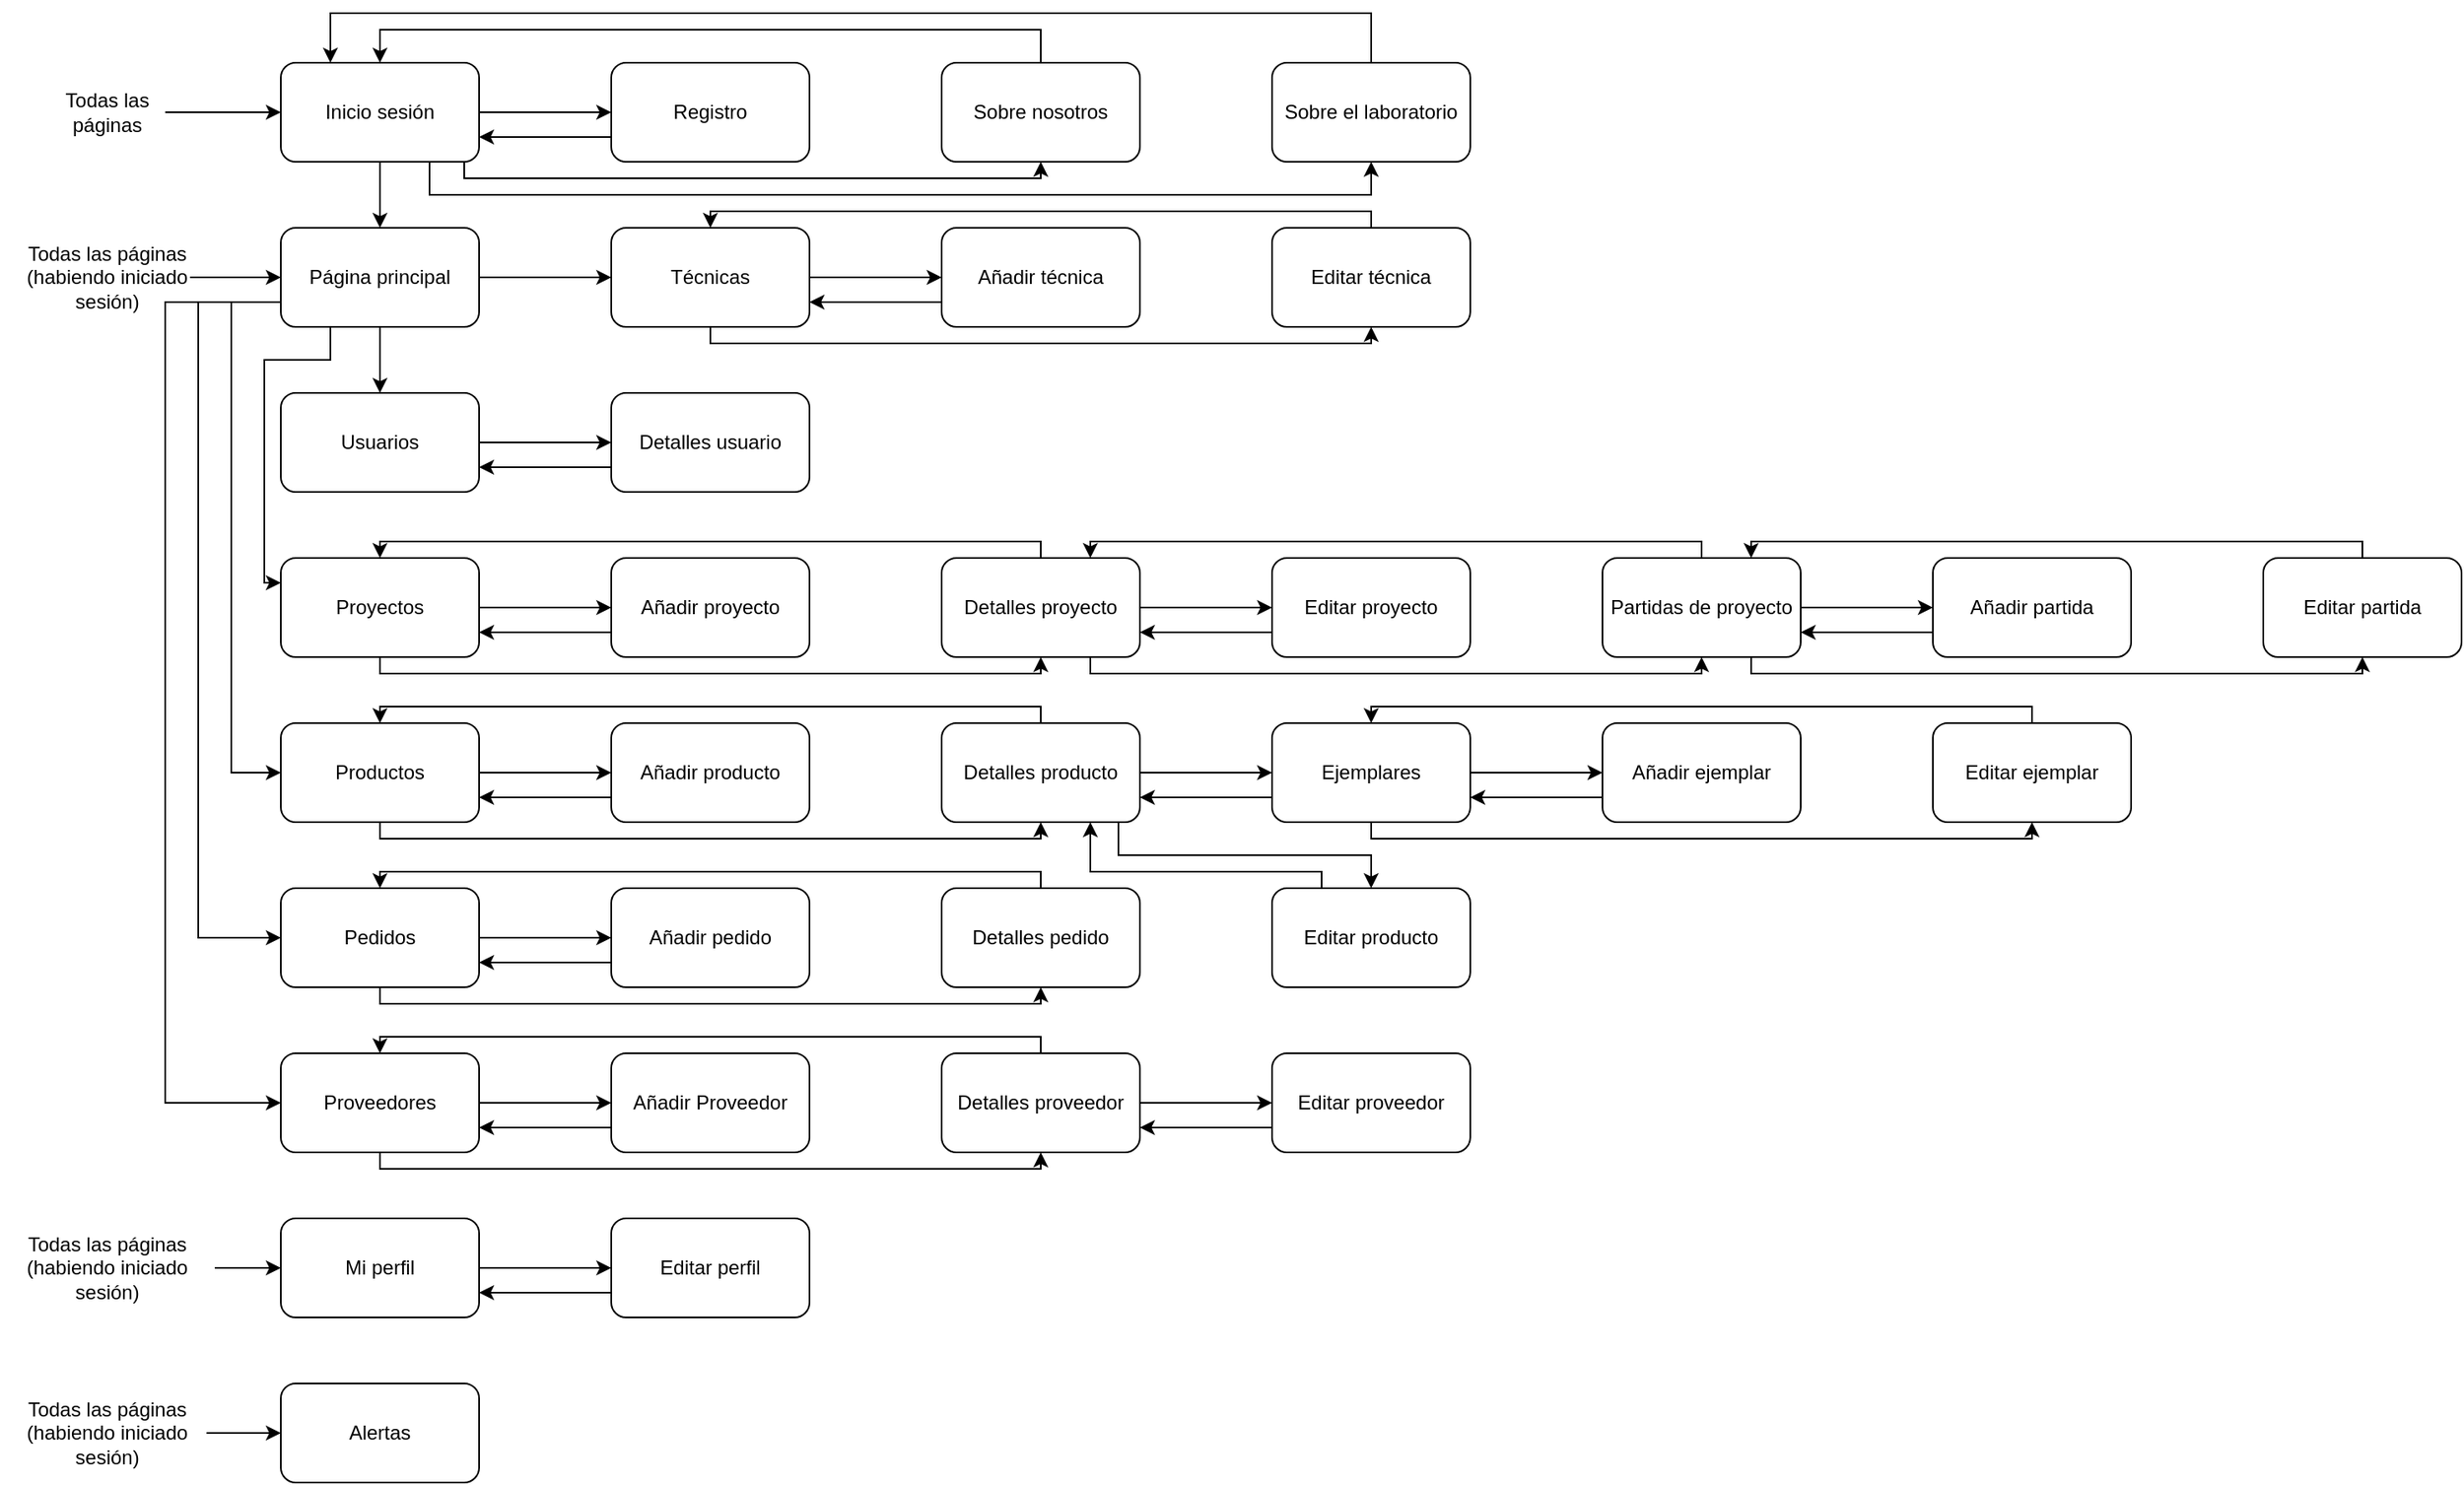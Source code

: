 <mxfile version="13.11.0" type="github">
  <diagram id="ZqiteXWSYMnH2DaOvwcG" name="Page-1">
    <mxGraphModel dx="3657" dy="1193" grid="1" gridSize="10" guides="1" tooltips="1" connect="1" arrows="1" fold="1" page="1" pageScale="1" pageWidth="1100" pageHeight="850" math="0" shadow="0">
      <root>
        <mxCell id="0" />
        <mxCell id="1" parent="0" />
        <mxCell id="tz5j9JFFTCA-K_ZaOIbP-49" style="edgeStyle=orthogonalEdgeStyle;rounded=0;orthogonalLoop=1;jettySize=auto;html=1;exitX=1;exitY=0.5;exitDx=0;exitDy=0;entryX=0;entryY=0.5;entryDx=0;entryDy=0;" edge="1" parent="1" source="tz5j9JFFTCA-K_ZaOIbP-1" target="tz5j9JFFTCA-K_ZaOIbP-11">
          <mxGeometry relative="1" as="geometry" />
        </mxCell>
        <mxCell id="tz5j9JFFTCA-K_ZaOIbP-50" style="edgeStyle=orthogonalEdgeStyle;rounded=0;orthogonalLoop=1;jettySize=auto;html=1;exitX=0.925;exitY=1;exitDx=0;exitDy=0;entryX=0.5;entryY=1;entryDx=0;entryDy=0;exitPerimeter=0;" edge="1" parent="1" source="tz5j9JFFTCA-K_ZaOIbP-1" target="tz5j9JFFTCA-K_ZaOIbP-10">
          <mxGeometry relative="1" as="geometry">
            <Array as="points">
              <mxPoint x="231" y="130" />
              <mxPoint x="580" y="130" />
            </Array>
          </mxGeometry>
        </mxCell>
        <mxCell id="tz5j9JFFTCA-K_ZaOIbP-51" style="edgeStyle=orthogonalEdgeStyle;rounded=0;orthogonalLoop=1;jettySize=auto;html=1;exitX=0.75;exitY=1;exitDx=0;exitDy=0;entryX=0.5;entryY=1;entryDx=0;entryDy=0;" edge="1" parent="1" source="tz5j9JFFTCA-K_ZaOIbP-1" target="tz5j9JFFTCA-K_ZaOIbP-9">
          <mxGeometry relative="1" as="geometry" />
        </mxCell>
        <mxCell id="tz5j9JFFTCA-K_ZaOIbP-57" style="edgeStyle=orthogonalEdgeStyle;rounded=0;orthogonalLoop=1;jettySize=auto;html=1;exitX=0.5;exitY=1;exitDx=0;exitDy=0;entryX=0.5;entryY=0;entryDx=0;entryDy=0;" edge="1" parent="1" source="tz5j9JFFTCA-K_ZaOIbP-1" target="tz5j9JFFTCA-K_ZaOIbP-7">
          <mxGeometry relative="1" as="geometry" />
        </mxCell>
        <mxCell id="tz5j9JFFTCA-K_ZaOIbP-1" value="Inicio sesión" style="rounded=1;whiteSpace=wrap;html=1;" vertex="1" parent="1">
          <mxGeometry x="120" y="60" width="120" height="60" as="geometry" />
        </mxCell>
        <mxCell id="tz5j9JFFTCA-K_ZaOIbP-77" style="edgeStyle=orthogonalEdgeStyle;rounded=0;orthogonalLoop=1;jettySize=auto;html=1;exitX=1;exitY=0.5;exitDx=0;exitDy=0;entryX=0;entryY=0.5;entryDx=0;entryDy=0;" edge="1" parent="1" source="tz5j9JFFTCA-K_ZaOIbP-2" target="tz5j9JFFTCA-K_ZaOIbP-34">
          <mxGeometry relative="1" as="geometry" />
        </mxCell>
        <mxCell id="tz5j9JFFTCA-K_ZaOIbP-81" style="edgeStyle=orthogonalEdgeStyle;rounded=0;orthogonalLoop=1;jettySize=auto;html=1;exitX=0.5;exitY=1;exitDx=0;exitDy=0;entryX=0.5;entryY=1;entryDx=0;entryDy=0;" edge="1" parent="1" source="tz5j9JFFTCA-K_ZaOIbP-2" target="tz5j9JFFTCA-K_ZaOIbP-35">
          <mxGeometry relative="1" as="geometry">
            <Array as="points">
              <mxPoint x="180" y="730" />
              <mxPoint x="580" y="730" />
            </Array>
          </mxGeometry>
        </mxCell>
        <mxCell id="tz5j9JFFTCA-K_ZaOIbP-2" value="Proveedores" style="rounded=1;whiteSpace=wrap;html=1;" vertex="1" parent="1">
          <mxGeometry x="120" y="660" width="120" height="60" as="geometry" />
        </mxCell>
        <mxCell id="tz5j9JFFTCA-K_ZaOIbP-86" style="edgeStyle=orthogonalEdgeStyle;rounded=0;orthogonalLoop=1;jettySize=auto;html=1;exitX=1;exitY=0.5;exitDx=0;exitDy=0;entryX=0;entryY=0.5;entryDx=0;entryDy=0;" edge="1" parent="1" source="tz5j9JFFTCA-K_ZaOIbP-3" target="tz5j9JFFTCA-K_ZaOIbP-31">
          <mxGeometry relative="1" as="geometry" />
        </mxCell>
        <mxCell id="tz5j9JFFTCA-K_ZaOIbP-88" style="edgeStyle=orthogonalEdgeStyle;rounded=0;orthogonalLoop=1;jettySize=auto;html=1;exitX=0.5;exitY=1;exitDx=0;exitDy=0;entryX=0.5;entryY=1;entryDx=0;entryDy=0;" edge="1" parent="1" source="tz5j9JFFTCA-K_ZaOIbP-3" target="tz5j9JFFTCA-K_ZaOIbP-32">
          <mxGeometry relative="1" as="geometry">
            <Array as="points">
              <mxPoint x="180" y="630" />
              <mxPoint x="580" y="630" />
            </Array>
          </mxGeometry>
        </mxCell>
        <mxCell id="tz5j9JFFTCA-K_ZaOIbP-3" value="Pedidos" style="rounded=1;whiteSpace=wrap;html=1;" vertex="1" parent="1">
          <mxGeometry x="120" y="560" width="120" height="60" as="geometry" />
        </mxCell>
        <mxCell id="tz5j9JFFTCA-K_ZaOIbP-90" style="edgeStyle=orthogonalEdgeStyle;rounded=0;orthogonalLoop=1;jettySize=auto;html=1;exitX=1;exitY=0.5;exitDx=0;exitDy=0;" edge="1" parent="1" source="tz5j9JFFTCA-K_ZaOIbP-4" target="tz5j9JFFTCA-K_ZaOIbP-30">
          <mxGeometry relative="1" as="geometry" />
        </mxCell>
        <mxCell id="tz5j9JFFTCA-K_ZaOIbP-92" style="edgeStyle=orthogonalEdgeStyle;rounded=0;orthogonalLoop=1;jettySize=auto;html=1;exitX=0.5;exitY=1;exitDx=0;exitDy=0;entryX=0.5;entryY=1;entryDx=0;entryDy=0;" edge="1" parent="1" source="tz5j9JFFTCA-K_ZaOIbP-4" target="tz5j9JFFTCA-K_ZaOIbP-29">
          <mxGeometry relative="1" as="geometry">
            <Array as="points">
              <mxPoint x="180" y="530" />
              <mxPoint x="580" y="530" />
            </Array>
          </mxGeometry>
        </mxCell>
        <mxCell id="tz5j9JFFTCA-K_ZaOIbP-4" value="Productos" style="rounded=1;whiteSpace=wrap;html=1;" vertex="1" parent="1">
          <mxGeometry x="120" y="460" width="120" height="60" as="geometry" />
        </mxCell>
        <mxCell id="tz5j9JFFTCA-K_ZaOIbP-103" style="edgeStyle=orthogonalEdgeStyle;rounded=0;orthogonalLoop=1;jettySize=auto;html=1;exitX=1;exitY=0.5;exitDx=0;exitDy=0;" edge="1" parent="1" source="tz5j9JFFTCA-K_ZaOIbP-5" target="tz5j9JFFTCA-K_ZaOIbP-18">
          <mxGeometry relative="1" as="geometry" />
        </mxCell>
        <mxCell id="tz5j9JFFTCA-K_ZaOIbP-105" style="edgeStyle=orthogonalEdgeStyle;rounded=0;orthogonalLoop=1;jettySize=auto;html=1;exitX=0.5;exitY=1;exitDx=0;exitDy=0;entryX=0.5;entryY=1;entryDx=0;entryDy=0;" edge="1" parent="1" source="tz5j9JFFTCA-K_ZaOIbP-5" target="tz5j9JFFTCA-K_ZaOIbP-21">
          <mxGeometry relative="1" as="geometry">
            <Array as="points">
              <mxPoint x="180" y="430" />
              <mxPoint x="580" y="430" />
            </Array>
          </mxGeometry>
        </mxCell>
        <mxCell id="tz5j9JFFTCA-K_ZaOIbP-5" value="Proyectos" style="rounded=1;whiteSpace=wrap;html=1;" vertex="1" parent="1">
          <mxGeometry x="120" y="360" width="120" height="60" as="geometry" />
        </mxCell>
        <mxCell id="tz5j9JFFTCA-K_ZaOIbP-62" style="edgeStyle=orthogonalEdgeStyle;rounded=0;orthogonalLoop=1;jettySize=auto;html=1;entryX=0;entryY=0.5;entryDx=0;entryDy=0;" edge="1" parent="1" source="tz5j9JFFTCA-K_ZaOIbP-63" target="tz5j9JFFTCA-K_ZaOIbP-7">
          <mxGeometry relative="1" as="geometry">
            <mxPoint x="50" y="190" as="sourcePoint" />
          </mxGeometry>
        </mxCell>
        <mxCell id="tz5j9JFFTCA-K_ZaOIbP-119" style="edgeStyle=orthogonalEdgeStyle;rounded=0;orthogonalLoop=1;jettySize=auto;html=1;exitX=1;exitY=0.5;exitDx=0;exitDy=0;" edge="1" parent="1" source="tz5j9JFFTCA-K_ZaOIbP-6" target="tz5j9JFFTCA-K_ZaOIbP-17">
          <mxGeometry relative="1" as="geometry" />
        </mxCell>
        <mxCell id="tz5j9JFFTCA-K_ZaOIbP-6" value="Usuarios" style="rounded=1;whiteSpace=wrap;html=1;" vertex="1" parent="1">
          <mxGeometry x="120" y="260" width="120" height="60" as="geometry" />
        </mxCell>
        <mxCell id="tz5j9JFFTCA-K_ZaOIbP-58" style="edgeStyle=orthogonalEdgeStyle;rounded=0;orthogonalLoop=1;jettySize=auto;html=1;exitX=1;exitY=0.5;exitDx=0;exitDy=0;entryX=0;entryY=0.5;entryDx=0;entryDy=0;" edge="1" parent="1" source="tz5j9JFFTCA-K_ZaOIbP-7" target="tz5j9JFFTCA-K_ZaOIbP-55">
          <mxGeometry relative="1" as="geometry" />
        </mxCell>
        <mxCell id="tz5j9JFFTCA-K_ZaOIbP-66" style="edgeStyle=orthogonalEdgeStyle;rounded=0;orthogonalLoop=1;jettySize=auto;html=1;exitX=0.5;exitY=1;exitDx=0;exitDy=0;entryX=0.5;entryY=0;entryDx=0;entryDy=0;" edge="1" parent="1" source="tz5j9JFFTCA-K_ZaOIbP-7" target="tz5j9JFFTCA-K_ZaOIbP-6">
          <mxGeometry relative="1" as="geometry" />
        </mxCell>
        <mxCell id="tz5j9JFFTCA-K_ZaOIbP-67" style="edgeStyle=orthogonalEdgeStyle;rounded=0;orthogonalLoop=1;jettySize=auto;html=1;exitX=0.25;exitY=1;exitDx=0;exitDy=0;entryX=0;entryY=0.25;entryDx=0;entryDy=0;" edge="1" parent="1" source="tz5j9JFFTCA-K_ZaOIbP-7" target="tz5j9JFFTCA-K_ZaOIbP-5">
          <mxGeometry relative="1" as="geometry">
            <Array as="points">
              <mxPoint x="150" y="240" />
              <mxPoint x="110" y="240" />
              <mxPoint x="110" y="375" />
            </Array>
          </mxGeometry>
        </mxCell>
        <mxCell id="tz5j9JFFTCA-K_ZaOIbP-68" style="edgeStyle=orthogonalEdgeStyle;rounded=0;orthogonalLoop=1;jettySize=auto;html=1;exitX=0;exitY=0.75;exitDx=0;exitDy=0;" edge="1" parent="1" source="tz5j9JFFTCA-K_ZaOIbP-7">
          <mxGeometry relative="1" as="geometry">
            <mxPoint x="120" y="490" as="targetPoint" />
            <Array as="points">
              <mxPoint x="90" y="205" />
              <mxPoint x="90" y="490" />
            </Array>
          </mxGeometry>
        </mxCell>
        <mxCell id="tz5j9JFFTCA-K_ZaOIbP-69" style="edgeStyle=orthogonalEdgeStyle;rounded=0;orthogonalLoop=1;jettySize=auto;html=1;exitX=0;exitY=0.75;exitDx=0;exitDy=0;entryX=0;entryY=0.5;entryDx=0;entryDy=0;" edge="1" parent="1" source="tz5j9JFFTCA-K_ZaOIbP-7" target="tz5j9JFFTCA-K_ZaOIbP-3">
          <mxGeometry relative="1" as="geometry">
            <Array as="points">
              <mxPoint x="70" y="205" />
              <mxPoint x="70" y="590" />
            </Array>
          </mxGeometry>
        </mxCell>
        <mxCell id="tz5j9JFFTCA-K_ZaOIbP-70" style="edgeStyle=orthogonalEdgeStyle;rounded=0;orthogonalLoop=1;jettySize=auto;html=1;exitX=0;exitY=0.75;exitDx=0;exitDy=0;entryX=0;entryY=0.5;entryDx=0;entryDy=0;" edge="1" parent="1" source="tz5j9JFFTCA-K_ZaOIbP-7" target="tz5j9JFFTCA-K_ZaOIbP-2">
          <mxGeometry relative="1" as="geometry">
            <mxPoint x="60" y="700" as="targetPoint" />
            <Array as="points">
              <mxPoint x="50" y="205" />
              <mxPoint x="50" y="690" />
            </Array>
          </mxGeometry>
        </mxCell>
        <mxCell id="tz5j9JFFTCA-K_ZaOIbP-7" value="&lt;div&gt;Página principal&lt;/div&gt;" style="rounded=1;whiteSpace=wrap;html=1;" vertex="1" parent="1">
          <mxGeometry x="120" y="160" width="120" height="60" as="geometry" />
        </mxCell>
        <mxCell id="tz5j9JFFTCA-K_ZaOIbP-54" style="edgeStyle=orthogonalEdgeStyle;rounded=0;orthogonalLoop=1;jettySize=auto;html=1;exitX=0.5;exitY=0;exitDx=0;exitDy=0;entryX=0.25;entryY=0;entryDx=0;entryDy=0;" edge="1" parent="1" source="tz5j9JFFTCA-K_ZaOIbP-9" target="tz5j9JFFTCA-K_ZaOIbP-1">
          <mxGeometry relative="1" as="geometry">
            <Array as="points">
              <mxPoint x="780" y="30" />
              <mxPoint x="150" y="30" />
            </Array>
          </mxGeometry>
        </mxCell>
        <mxCell id="tz5j9JFFTCA-K_ZaOIbP-9" value="Sobre el laboratorio " style="rounded=1;whiteSpace=wrap;html=1;" vertex="1" parent="1">
          <mxGeometry x="720" y="60" width="120" height="60" as="geometry" />
        </mxCell>
        <mxCell id="tz5j9JFFTCA-K_ZaOIbP-53" style="edgeStyle=orthogonalEdgeStyle;rounded=0;orthogonalLoop=1;jettySize=auto;html=1;exitX=0.5;exitY=0;exitDx=0;exitDy=0;entryX=0.5;entryY=0;entryDx=0;entryDy=0;" edge="1" parent="1" source="tz5j9JFFTCA-K_ZaOIbP-10" target="tz5j9JFFTCA-K_ZaOIbP-1">
          <mxGeometry relative="1" as="geometry">
            <Array as="points">
              <mxPoint x="580" y="40" />
              <mxPoint x="180" y="40" />
            </Array>
          </mxGeometry>
        </mxCell>
        <mxCell id="tz5j9JFFTCA-K_ZaOIbP-10" value="Sobre nosotros" style="rounded=1;whiteSpace=wrap;html=1;" vertex="1" parent="1">
          <mxGeometry x="520" y="60" width="120" height="60" as="geometry" />
        </mxCell>
        <mxCell id="tz5j9JFFTCA-K_ZaOIbP-52" style="edgeStyle=orthogonalEdgeStyle;rounded=0;orthogonalLoop=1;jettySize=auto;html=1;exitX=0;exitY=0.75;exitDx=0;exitDy=0;entryX=1;entryY=0.75;entryDx=0;entryDy=0;" edge="1" parent="1" source="tz5j9JFFTCA-K_ZaOIbP-11" target="tz5j9JFFTCA-K_ZaOIbP-1">
          <mxGeometry relative="1" as="geometry" />
        </mxCell>
        <mxCell id="tz5j9JFFTCA-K_ZaOIbP-11" value="Registro" style="rounded=1;whiteSpace=wrap;html=1;" vertex="1" parent="1">
          <mxGeometry x="320" y="60" width="120" height="60" as="geometry" />
        </mxCell>
        <mxCell id="tz5j9JFFTCA-K_ZaOIbP-15" value="Alertas" style="rounded=1;whiteSpace=wrap;html=1;" vertex="1" parent="1">
          <mxGeometry x="120" y="860" width="120" height="60" as="geometry" />
        </mxCell>
        <mxCell id="tz5j9JFFTCA-K_ZaOIbP-75" style="edgeStyle=orthogonalEdgeStyle;rounded=0;orthogonalLoop=1;jettySize=auto;html=1;exitX=1;exitY=0.5;exitDx=0;exitDy=0;" edge="1" parent="1" source="tz5j9JFFTCA-K_ZaOIbP-16" target="tz5j9JFFTCA-K_ZaOIbP-38">
          <mxGeometry relative="1" as="geometry" />
        </mxCell>
        <mxCell id="tz5j9JFFTCA-K_ZaOIbP-16" value="Mi perfil" style="rounded=1;whiteSpace=wrap;html=1;" vertex="1" parent="1">
          <mxGeometry x="120" y="760" width="120" height="60" as="geometry" />
        </mxCell>
        <mxCell id="tz5j9JFFTCA-K_ZaOIbP-120" style="edgeStyle=orthogonalEdgeStyle;rounded=0;orthogonalLoop=1;jettySize=auto;html=1;exitX=0;exitY=0.75;exitDx=0;exitDy=0;entryX=1;entryY=0.75;entryDx=0;entryDy=0;" edge="1" parent="1" source="tz5j9JFFTCA-K_ZaOIbP-17" target="tz5j9JFFTCA-K_ZaOIbP-6">
          <mxGeometry relative="1" as="geometry" />
        </mxCell>
        <mxCell id="tz5j9JFFTCA-K_ZaOIbP-17" value="Detalles usuario" style="rounded=1;whiteSpace=wrap;html=1;" vertex="1" parent="1">
          <mxGeometry x="320" y="260" width="120" height="60" as="geometry" />
        </mxCell>
        <mxCell id="tz5j9JFFTCA-K_ZaOIbP-104" style="edgeStyle=orthogonalEdgeStyle;rounded=0;orthogonalLoop=1;jettySize=auto;html=1;exitX=0;exitY=0.75;exitDx=0;exitDy=0;entryX=1;entryY=0.75;entryDx=0;entryDy=0;" edge="1" parent="1" source="tz5j9JFFTCA-K_ZaOIbP-18" target="tz5j9JFFTCA-K_ZaOIbP-5">
          <mxGeometry relative="1" as="geometry" />
        </mxCell>
        <mxCell id="tz5j9JFFTCA-K_ZaOIbP-18" value="Añadir proyecto" style="rounded=1;whiteSpace=wrap;html=1;" vertex="1" parent="1">
          <mxGeometry x="320" y="360" width="120" height="60" as="geometry" />
        </mxCell>
        <mxCell id="tz5j9JFFTCA-K_ZaOIbP-80" style="edgeStyle=orthogonalEdgeStyle;rounded=0;orthogonalLoop=1;jettySize=auto;html=1;exitX=0.5;exitY=0;exitDx=0;exitDy=0;entryX=0.5;entryY=0;entryDx=0;entryDy=0;" edge="1" parent="1" source="tz5j9JFFTCA-K_ZaOIbP-19" target="tz5j9JFFTCA-K_ZaOIbP-55">
          <mxGeometry relative="1" as="geometry">
            <Array as="points">
              <mxPoint x="780" y="150" />
              <mxPoint x="380" y="150" />
            </Array>
          </mxGeometry>
        </mxCell>
        <mxCell id="tz5j9JFFTCA-K_ZaOIbP-19" value="Editar técnica" style="rounded=1;whiteSpace=wrap;html=1;" vertex="1" parent="1">
          <mxGeometry x="720" y="160" width="120" height="60" as="geometry" />
        </mxCell>
        <mxCell id="tz5j9JFFTCA-K_ZaOIbP-106" style="edgeStyle=orthogonalEdgeStyle;rounded=0;orthogonalLoop=1;jettySize=auto;html=1;exitX=0.5;exitY=0;exitDx=0;exitDy=0;entryX=0.5;entryY=0;entryDx=0;entryDy=0;" edge="1" parent="1" source="tz5j9JFFTCA-K_ZaOIbP-21" target="tz5j9JFFTCA-K_ZaOIbP-5">
          <mxGeometry relative="1" as="geometry">
            <Array as="points">
              <mxPoint x="580" y="350" />
              <mxPoint x="180" y="350" />
            </Array>
          </mxGeometry>
        </mxCell>
        <mxCell id="tz5j9JFFTCA-K_ZaOIbP-109" style="edgeStyle=orthogonalEdgeStyle;rounded=0;orthogonalLoop=1;jettySize=auto;html=1;exitX=1;exitY=0.5;exitDx=0;exitDy=0;entryX=0;entryY=0.5;entryDx=0;entryDy=0;" edge="1" parent="1" source="tz5j9JFFTCA-K_ZaOIbP-21" target="tz5j9JFFTCA-K_ZaOIbP-107">
          <mxGeometry relative="1" as="geometry" />
        </mxCell>
        <mxCell id="tz5j9JFFTCA-K_ZaOIbP-111" style="edgeStyle=orthogonalEdgeStyle;rounded=0;orthogonalLoop=1;jettySize=auto;html=1;exitX=0.75;exitY=1;exitDx=0;exitDy=0;entryX=0.5;entryY=1;entryDx=0;entryDy=0;" edge="1" parent="1" source="tz5j9JFFTCA-K_ZaOIbP-21" target="tz5j9JFFTCA-K_ZaOIbP-108">
          <mxGeometry relative="1" as="geometry">
            <Array as="points">
              <mxPoint x="610" y="430" />
              <mxPoint x="980" y="430" />
            </Array>
          </mxGeometry>
        </mxCell>
        <mxCell id="tz5j9JFFTCA-K_ZaOIbP-21" value="Detalles proyecto" style="rounded=1;whiteSpace=wrap;html=1;" vertex="1" parent="1">
          <mxGeometry x="520" y="360" width="120" height="60" as="geometry" />
        </mxCell>
        <mxCell id="tz5j9JFFTCA-K_ZaOIbP-102" style="edgeStyle=orthogonalEdgeStyle;rounded=0;orthogonalLoop=1;jettySize=auto;html=1;exitX=0.5;exitY=0;exitDx=0;exitDy=0;entryX=0.5;entryY=0;entryDx=0;entryDy=0;" edge="1" parent="1" source="tz5j9JFFTCA-K_ZaOIbP-25" target="tz5j9JFFTCA-K_ZaOIbP-28">
          <mxGeometry relative="1" as="geometry">
            <Array as="points">
              <mxPoint x="1180" y="450" />
              <mxPoint x="780" y="450" />
            </Array>
          </mxGeometry>
        </mxCell>
        <mxCell id="tz5j9JFFTCA-K_ZaOIbP-25" value="Editar ejemplar" style="rounded=1;whiteSpace=wrap;html=1;" vertex="1" parent="1">
          <mxGeometry x="1120" y="460" width="120" height="60" as="geometry" />
        </mxCell>
        <mxCell id="tz5j9JFFTCA-K_ZaOIbP-100" style="edgeStyle=orthogonalEdgeStyle;rounded=0;orthogonalLoop=1;jettySize=auto;html=1;exitX=0.25;exitY=0;exitDx=0;exitDy=0;entryX=0.75;entryY=1;entryDx=0;entryDy=0;" edge="1" parent="1" source="tz5j9JFFTCA-K_ZaOIbP-26" target="tz5j9JFFTCA-K_ZaOIbP-29">
          <mxGeometry relative="1" as="geometry">
            <Array as="points">
              <mxPoint x="750" y="550" />
              <mxPoint x="610" y="550" />
            </Array>
          </mxGeometry>
        </mxCell>
        <mxCell id="tz5j9JFFTCA-K_ZaOIbP-26" value="Editar producto" style="rounded=1;whiteSpace=wrap;html=1;" vertex="1" parent="1">
          <mxGeometry x="720" y="560" width="120" height="60" as="geometry" />
        </mxCell>
        <mxCell id="tz5j9JFFTCA-K_ZaOIbP-98" style="edgeStyle=orthogonalEdgeStyle;rounded=0;orthogonalLoop=1;jettySize=auto;html=1;exitX=0;exitY=0.75;exitDx=0;exitDy=0;entryX=1;entryY=0.75;entryDx=0;entryDy=0;" edge="1" parent="1" source="tz5j9JFFTCA-K_ZaOIbP-27" target="tz5j9JFFTCA-K_ZaOIbP-28">
          <mxGeometry relative="1" as="geometry" />
        </mxCell>
        <mxCell id="tz5j9JFFTCA-K_ZaOIbP-27" value="Añadir ejemplar" style="rounded=1;whiteSpace=wrap;html=1;" vertex="1" parent="1">
          <mxGeometry x="920" y="460" width="120" height="60" as="geometry" />
        </mxCell>
        <mxCell id="tz5j9JFFTCA-K_ZaOIbP-96" style="edgeStyle=orthogonalEdgeStyle;rounded=0;orthogonalLoop=1;jettySize=auto;html=1;exitX=0;exitY=0.75;exitDx=0;exitDy=0;entryX=1;entryY=0.75;entryDx=0;entryDy=0;" edge="1" parent="1" source="tz5j9JFFTCA-K_ZaOIbP-28" target="tz5j9JFFTCA-K_ZaOIbP-29">
          <mxGeometry relative="1" as="geometry" />
        </mxCell>
        <mxCell id="tz5j9JFFTCA-K_ZaOIbP-97" style="edgeStyle=orthogonalEdgeStyle;rounded=0;orthogonalLoop=1;jettySize=auto;html=1;exitX=1;exitY=0.5;exitDx=0;exitDy=0;entryX=0;entryY=0.5;entryDx=0;entryDy=0;" edge="1" parent="1" source="tz5j9JFFTCA-K_ZaOIbP-28" target="tz5j9JFFTCA-K_ZaOIbP-27">
          <mxGeometry relative="1" as="geometry" />
        </mxCell>
        <mxCell id="tz5j9JFFTCA-K_ZaOIbP-101" style="edgeStyle=orthogonalEdgeStyle;rounded=0;orthogonalLoop=1;jettySize=auto;html=1;exitX=0.5;exitY=1;exitDx=0;exitDy=0;entryX=0.5;entryY=1;entryDx=0;entryDy=0;" edge="1" parent="1" source="tz5j9JFFTCA-K_ZaOIbP-28" target="tz5j9JFFTCA-K_ZaOIbP-25">
          <mxGeometry relative="1" as="geometry">
            <Array as="points">
              <mxPoint x="780" y="530" />
              <mxPoint x="1180" y="530" />
            </Array>
          </mxGeometry>
        </mxCell>
        <mxCell id="tz5j9JFFTCA-K_ZaOIbP-28" value="Ejemplares" style="rounded=1;whiteSpace=wrap;html=1;" vertex="1" parent="1">
          <mxGeometry x="720" y="460" width="120" height="60" as="geometry" />
        </mxCell>
        <mxCell id="tz5j9JFFTCA-K_ZaOIbP-93" style="edgeStyle=orthogonalEdgeStyle;rounded=0;orthogonalLoop=1;jettySize=auto;html=1;exitX=0.5;exitY=0;exitDx=0;exitDy=0;entryX=0.5;entryY=0;entryDx=0;entryDy=0;" edge="1" parent="1" source="tz5j9JFFTCA-K_ZaOIbP-29" target="tz5j9JFFTCA-K_ZaOIbP-4">
          <mxGeometry relative="1" as="geometry">
            <Array as="points">
              <mxPoint x="580" y="450" />
              <mxPoint x="180" y="450" />
            </Array>
          </mxGeometry>
        </mxCell>
        <mxCell id="tz5j9JFFTCA-K_ZaOIbP-95" style="edgeStyle=orthogonalEdgeStyle;rounded=0;orthogonalLoop=1;jettySize=auto;html=1;exitX=1;exitY=0.5;exitDx=0;exitDy=0;entryX=0;entryY=0.5;entryDx=0;entryDy=0;" edge="1" parent="1" source="tz5j9JFFTCA-K_ZaOIbP-29" target="tz5j9JFFTCA-K_ZaOIbP-28">
          <mxGeometry relative="1" as="geometry" />
        </mxCell>
        <mxCell id="tz5j9JFFTCA-K_ZaOIbP-99" style="edgeStyle=orthogonalEdgeStyle;rounded=0;orthogonalLoop=1;jettySize=auto;html=1;entryX=0.5;entryY=0;entryDx=0;entryDy=0;" edge="1" parent="1" target="tz5j9JFFTCA-K_ZaOIbP-26">
          <mxGeometry relative="1" as="geometry">
            <mxPoint x="620" y="520" as="sourcePoint" />
            <Array as="points">
              <mxPoint x="627" y="540" />
              <mxPoint x="780" y="540" />
            </Array>
          </mxGeometry>
        </mxCell>
        <mxCell id="tz5j9JFFTCA-K_ZaOIbP-29" value="Detalles producto" style="rounded=1;whiteSpace=wrap;html=1;" vertex="1" parent="1">
          <mxGeometry x="520" y="460" width="120" height="60" as="geometry" />
        </mxCell>
        <mxCell id="tz5j9JFFTCA-K_ZaOIbP-91" style="edgeStyle=orthogonalEdgeStyle;rounded=0;orthogonalLoop=1;jettySize=auto;html=1;exitX=0;exitY=0.75;exitDx=0;exitDy=0;entryX=1;entryY=0.75;entryDx=0;entryDy=0;" edge="1" parent="1" source="tz5j9JFFTCA-K_ZaOIbP-30" target="tz5j9JFFTCA-K_ZaOIbP-4">
          <mxGeometry relative="1" as="geometry" />
        </mxCell>
        <mxCell id="tz5j9JFFTCA-K_ZaOIbP-30" value="Añadir producto" style="rounded=1;whiteSpace=wrap;html=1;" vertex="1" parent="1">
          <mxGeometry x="320" y="460" width="120" height="60" as="geometry" />
        </mxCell>
        <mxCell id="tz5j9JFFTCA-K_ZaOIbP-87" style="edgeStyle=orthogonalEdgeStyle;rounded=0;orthogonalLoop=1;jettySize=auto;html=1;exitX=0;exitY=0.75;exitDx=0;exitDy=0;entryX=1;entryY=0.75;entryDx=0;entryDy=0;" edge="1" parent="1" source="tz5j9JFFTCA-K_ZaOIbP-31" target="tz5j9JFFTCA-K_ZaOIbP-3">
          <mxGeometry relative="1" as="geometry" />
        </mxCell>
        <mxCell id="tz5j9JFFTCA-K_ZaOIbP-31" value="Añadir pedido" style="rounded=1;whiteSpace=wrap;html=1;" vertex="1" parent="1">
          <mxGeometry x="320" y="560" width="120" height="60" as="geometry" />
        </mxCell>
        <mxCell id="tz5j9JFFTCA-K_ZaOIbP-89" style="edgeStyle=orthogonalEdgeStyle;rounded=0;orthogonalLoop=1;jettySize=auto;html=1;exitX=0.5;exitY=0;exitDx=0;exitDy=0;entryX=0.5;entryY=0;entryDx=0;entryDy=0;" edge="1" parent="1" source="tz5j9JFFTCA-K_ZaOIbP-32" target="tz5j9JFFTCA-K_ZaOIbP-3">
          <mxGeometry relative="1" as="geometry">
            <Array as="points">
              <mxPoint x="580" y="550" />
              <mxPoint x="180" y="550" />
            </Array>
          </mxGeometry>
        </mxCell>
        <mxCell id="tz5j9JFFTCA-K_ZaOIbP-32" value="Detalles pedido" style="rounded=1;whiteSpace=wrap;html=1;" vertex="1" parent="1">
          <mxGeometry x="520" y="560" width="120" height="60" as="geometry" />
        </mxCell>
        <mxCell id="tz5j9JFFTCA-K_ZaOIbP-78" style="edgeStyle=orthogonalEdgeStyle;rounded=0;orthogonalLoop=1;jettySize=auto;html=1;exitX=0;exitY=0.75;exitDx=0;exitDy=0;entryX=1;entryY=0.75;entryDx=0;entryDy=0;" edge="1" parent="1" source="tz5j9JFFTCA-K_ZaOIbP-34" target="tz5j9JFFTCA-K_ZaOIbP-2">
          <mxGeometry relative="1" as="geometry" />
        </mxCell>
        <mxCell id="tz5j9JFFTCA-K_ZaOIbP-34" value="Añadir Proveedor" style="rounded=1;whiteSpace=wrap;html=1;" vertex="1" parent="1">
          <mxGeometry x="320" y="660" width="120" height="60" as="geometry" />
        </mxCell>
        <mxCell id="tz5j9JFFTCA-K_ZaOIbP-82" style="edgeStyle=orthogonalEdgeStyle;rounded=0;orthogonalLoop=1;jettySize=auto;html=1;exitX=0.5;exitY=0;exitDx=0;exitDy=0;entryX=0.5;entryY=0;entryDx=0;entryDy=0;" edge="1" parent="1" source="tz5j9JFFTCA-K_ZaOIbP-35" target="tz5j9JFFTCA-K_ZaOIbP-2">
          <mxGeometry relative="1" as="geometry">
            <Array as="points">
              <mxPoint x="580" y="650" />
              <mxPoint x="180" y="650" />
            </Array>
          </mxGeometry>
        </mxCell>
        <mxCell id="tz5j9JFFTCA-K_ZaOIbP-84" style="edgeStyle=orthogonalEdgeStyle;rounded=0;orthogonalLoop=1;jettySize=auto;html=1;exitX=1;exitY=0.5;exitDx=0;exitDy=0;entryX=0;entryY=0.5;entryDx=0;entryDy=0;" edge="1" parent="1" source="tz5j9JFFTCA-K_ZaOIbP-35" target="tz5j9JFFTCA-K_ZaOIbP-36">
          <mxGeometry relative="1" as="geometry" />
        </mxCell>
        <mxCell id="tz5j9JFFTCA-K_ZaOIbP-35" value="Detalles proveedor" style="rounded=1;whiteSpace=wrap;html=1;" vertex="1" parent="1">
          <mxGeometry x="520" y="660" width="120" height="60" as="geometry" />
        </mxCell>
        <mxCell id="tz5j9JFFTCA-K_ZaOIbP-85" style="edgeStyle=orthogonalEdgeStyle;rounded=0;orthogonalLoop=1;jettySize=auto;html=1;exitX=0;exitY=0.75;exitDx=0;exitDy=0;entryX=1;entryY=0.75;entryDx=0;entryDy=0;" edge="1" parent="1" source="tz5j9JFFTCA-K_ZaOIbP-36" target="tz5j9JFFTCA-K_ZaOIbP-35">
          <mxGeometry relative="1" as="geometry" />
        </mxCell>
        <mxCell id="tz5j9JFFTCA-K_ZaOIbP-36" value="Editar proveedor" style="rounded=1;whiteSpace=wrap;html=1;" vertex="1" parent="1">
          <mxGeometry x="720" y="660" width="120" height="60" as="geometry" />
        </mxCell>
        <mxCell id="tz5j9JFFTCA-K_ZaOIbP-76" style="edgeStyle=orthogonalEdgeStyle;rounded=0;orthogonalLoop=1;jettySize=auto;html=1;exitX=0;exitY=0.75;exitDx=0;exitDy=0;entryX=1;entryY=0.75;entryDx=0;entryDy=0;" edge="1" parent="1" source="tz5j9JFFTCA-K_ZaOIbP-38" target="tz5j9JFFTCA-K_ZaOIbP-16">
          <mxGeometry relative="1" as="geometry" />
        </mxCell>
        <mxCell id="tz5j9JFFTCA-K_ZaOIbP-38" value="Editar perfil" style="rounded=1;whiteSpace=wrap;html=1;" vertex="1" parent="1">
          <mxGeometry x="320" y="760" width="120" height="60" as="geometry" />
        </mxCell>
        <mxCell id="tz5j9JFFTCA-K_ZaOIbP-60" style="edgeStyle=orthogonalEdgeStyle;rounded=0;orthogonalLoop=1;jettySize=auto;html=1;exitX=1;exitY=0.5;exitDx=0;exitDy=0;entryX=0;entryY=0.5;entryDx=0;entryDy=0;" edge="1" parent="1" source="tz5j9JFFTCA-K_ZaOIbP-55" target="tz5j9JFFTCA-K_ZaOIbP-56">
          <mxGeometry relative="1" as="geometry" />
        </mxCell>
        <mxCell id="tz5j9JFFTCA-K_ZaOIbP-79" style="edgeStyle=orthogonalEdgeStyle;rounded=0;orthogonalLoop=1;jettySize=auto;html=1;exitX=0.5;exitY=1;exitDx=0;exitDy=0;entryX=0.5;entryY=1;entryDx=0;entryDy=0;" edge="1" parent="1" source="tz5j9JFFTCA-K_ZaOIbP-55" target="tz5j9JFFTCA-K_ZaOIbP-19">
          <mxGeometry relative="1" as="geometry">
            <Array as="points">
              <mxPoint x="380" y="230" />
              <mxPoint x="780" y="230" />
            </Array>
          </mxGeometry>
        </mxCell>
        <mxCell id="tz5j9JFFTCA-K_ZaOIbP-55" value="Técnicas" style="rounded=1;whiteSpace=wrap;html=1;" vertex="1" parent="1">
          <mxGeometry x="320" y="160" width="120" height="60" as="geometry" />
        </mxCell>
        <mxCell id="tz5j9JFFTCA-K_ZaOIbP-61" style="edgeStyle=orthogonalEdgeStyle;rounded=0;orthogonalLoop=1;jettySize=auto;html=1;exitX=0;exitY=0.75;exitDx=0;exitDy=0;entryX=1;entryY=0.75;entryDx=0;entryDy=0;" edge="1" parent="1" source="tz5j9JFFTCA-K_ZaOIbP-56" target="tz5j9JFFTCA-K_ZaOIbP-55">
          <mxGeometry relative="1" as="geometry" />
        </mxCell>
        <mxCell id="tz5j9JFFTCA-K_ZaOIbP-56" value="Añadir técnica" style="rounded=1;whiteSpace=wrap;html=1;" vertex="1" parent="1">
          <mxGeometry x="520" y="160" width="120" height="60" as="geometry" />
        </mxCell>
        <mxCell id="tz5j9JFFTCA-K_ZaOIbP-63" value="Todas las páginas (habiendo iniciado sesión)" style="text;html=1;strokeColor=none;fillColor=none;align=center;verticalAlign=middle;whiteSpace=wrap;rounded=0;" vertex="1" parent="1">
          <mxGeometry x="-35" y="180" width="100" height="20" as="geometry" />
        </mxCell>
        <mxCell id="tz5j9JFFTCA-K_ZaOIbP-65" style="edgeStyle=orthogonalEdgeStyle;rounded=0;orthogonalLoop=1;jettySize=auto;html=1;exitX=1;exitY=0.5;exitDx=0;exitDy=0;entryX=0;entryY=0.5;entryDx=0;entryDy=0;" edge="1" parent="1" source="tz5j9JFFTCA-K_ZaOIbP-64" target="tz5j9JFFTCA-K_ZaOIbP-1">
          <mxGeometry relative="1" as="geometry" />
        </mxCell>
        <mxCell id="tz5j9JFFTCA-K_ZaOIbP-64" value="Todas las páginas" style="text;html=1;strokeColor=none;fillColor=none;align=center;verticalAlign=middle;whiteSpace=wrap;rounded=0;" vertex="1" parent="1">
          <mxGeometry x="-20" y="80" width="70" height="20" as="geometry" />
        </mxCell>
        <mxCell id="tz5j9JFFTCA-K_ZaOIbP-72" style="edgeStyle=orthogonalEdgeStyle;rounded=0;orthogonalLoop=1;jettySize=auto;html=1;exitX=1;exitY=0.5;exitDx=0;exitDy=0;entryX=0;entryY=0.5;entryDx=0;entryDy=0;" edge="1" parent="1" source="tz5j9JFFTCA-K_ZaOIbP-71" target="tz5j9JFFTCA-K_ZaOIbP-15">
          <mxGeometry relative="1" as="geometry" />
        </mxCell>
        <mxCell id="tz5j9JFFTCA-K_ZaOIbP-71" value="Todas las páginas (habiendo iniciado sesión)" style="text;html=1;strokeColor=none;fillColor=none;align=center;verticalAlign=middle;whiteSpace=wrap;rounded=0;" vertex="1" parent="1">
          <mxGeometry x="-45" y="880" width="120" height="20" as="geometry" />
        </mxCell>
        <mxCell id="tz5j9JFFTCA-K_ZaOIbP-74" style="edgeStyle=orthogonalEdgeStyle;rounded=0;orthogonalLoop=1;jettySize=auto;html=1;exitX=1;exitY=0.5;exitDx=0;exitDy=0;entryX=0;entryY=0.5;entryDx=0;entryDy=0;" edge="1" parent="1" source="tz5j9JFFTCA-K_ZaOIbP-73" target="tz5j9JFFTCA-K_ZaOIbP-16">
          <mxGeometry relative="1" as="geometry" />
        </mxCell>
        <mxCell id="tz5j9JFFTCA-K_ZaOIbP-73" value="Todas las páginas (habiendo iniciado sesión)" style="text;html=1;strokeColor=none;fillColor=none;align=center;verticalAlign=middle;whiteSpace=wrap;rounded=0;" vertex="1" parent="1">
          <mxGeometry x="-50" y="780" width="130" height="20" as="geometry" />
        </mxCell>
        <mxCell id="tz5j9JFFTCA-K_ZaOIbP-110" style="edgeStyle=orthogonalEdgeStyle;rounded=0;orthogonalLoop=1;jettySize=auto;html=1;exitX=0;exitY=0.75;exitDx=0;exitDy=0;entryX=1;entryY=0.75;entryDx=0;entryDy=0;" edge="1" parent="1" source="tz5j9JFFTCA-K_ZaOIbP-107" target="tz5j9JFFTCA-K_ZaOIbP-21">
          <mxGeometry relative="1" as="geometry" />
        </mxCell>
        <mxCell id="tz5j9JFFTCA-K_ZaOIbP-107" value="Editar proyecto" style="rounded=1;whiteSpace=wrap;html=1;" vertex="1" parent="1">
          <mxGeometry x="720" y="360" width="120" height="60" as="geometry" />
        </mxCell>
        <mxCell id="tz5j9JFFTCA-K_ZaOIbP-112" style="edgeStyle=orthogonalEdgeStyle;rounded=0;orthogonalLoop=1;jettySize=auto;html=1;exitX=0.5;exitY=0;exitDx=0;exitDy=0;entryX=0.75;entryY=0;entryDx=0;entryDy=0;" edge="1" parent="1" source="tz5j9JFFTCA-K_ZaOIbP-108" target="tz5j9JFFTCA-K_ZaOIbP-21">
          <mxGeometry relative="1" as="geometry">
            <Array as="points">
              <mxPoint x="980" y="350" />
              <mxPoint x="610" y="350" />
            </Array>
          </mxGeometry>
        </mxCell>
        <mxCell id="tz5j9JFFTCA-K_ZaOIbP-115" style="edgeStyle=orthogonalEdgeStyle;rounded=0;orthogonalLoop=1;jettySize=auto;html=1;exitX=1;exitY=0.5;exitDx=0;exitDy=0;entryX=0;entryY=0.5;entryDx=0;entryDy=0;" edge="1" parent="1" source="tz5j9JFFTCA-K_ZaOIbP-108" target="tz5j9JFFTCA-K_ZaOIbP-113">
          <mxGeometry relative="1" as="geometry" />
        </mxCell>
        <mxCell id="tz5j9JFFTCA-K_ZaOIbP-117" style="edgeStyle=orthogonalEdgeStyle;rounded=0;orthogonalLoop=1;jettySize=auto;html=1;exitX=0.75;exitY=1;exitDx=0;exitDy=0;entryX=0.5;entryY=1;entryDx=0;entryDy=0;" edge="1" parent="1" source="tz5j9JFFTCA-K_ZaOIbP-108" target="tz5j9JFFTCA-K_ZaOIbP-114">
          <mxGeometry relative="1" as="geometry">
            <Array as="points">
              <mxPoint x="1010" y="430" />
              <mxPoint x="1380" y="430" />
            </Array>
          </mxGeometry>
        </mxCell>
        <mxCell id="tz5j9JFFTCA-K_ZaOIbP-108" value="Partidas de proyecto" style="rounded=1;whiteSpace=wrap;html=1;" vertex="1" parent="1">
          <mxGeometry x="920" y="360" width="120" height="60" as="geometry" />
        </mxCell>
        <mxCell id="tz5j9JFFTCA-K_ZaOIbP-116" style="edgeStyle=orthogonalEdgeStyle;rounded=0;orthogonalLoop=1;jettySize=auto;html=1;exitX=0;exitY=0.75;exitDx=0;exitDy=0;entryX=1;entryY=0.75;entryDx=0;entryDy=0;" edge="1" parent="1" source="tz5j9JFFTCA-K_ZaOIbP-113" target="tz5j9JFFTCA-K_ZaOIbP-108">
          <mxGeometry relative="1" as="geometry" />
        </mxCell>
        <mxCell id="tz5j9JFFTCA-K_ZaOIbP-113" value="Añadir partida" style="rounded=1;whiteSpace=wrap;html=1;" vertex="1" parent="1">
          <mxGeometry x="1120" y="360" width="120" height="60" as="geometry" />
        </mxCell>
        <mxCell id="tz5j9JFFTCA-K_ZaOIbP-118" style="edgeStyle=orthogonalEdgeStyle;rounded=0;orthogonalLoop=1;jettySize=auto;html=1;exitX=0.5;exitY=0;exitDx=0;exitDy=0;entryX=0.75;entryY=0;entryDx=0;entryDy=0;" edge="1" parent="1" source="tz5j9JFFTCA-K_ZaOIbP-114" target="tz5j9JFFTCA-K_ZaOIbP-108">
          <mxGeometry relative="1" as="geometry">
            <Array as="points">
              <mxPoint x="1380" y="350" />
              <mxPoint x="1010" y="350" />
            </Array>
          </mxGeometry>
        </mxCell>
        <mxCell id="tz5j9JFFTCA-K_ZaOIbP-114" value="Editar partida" style="rounded=1;whiteSpace=wrap;html=1;" vertex="1" parent="1">
          <mxGeometry x="1320" y="360" width="120" height="60" as="geometry" />
        </mxCell>
      </root>
    </mxGraphModel>
  </diagram>
</mxfile>
